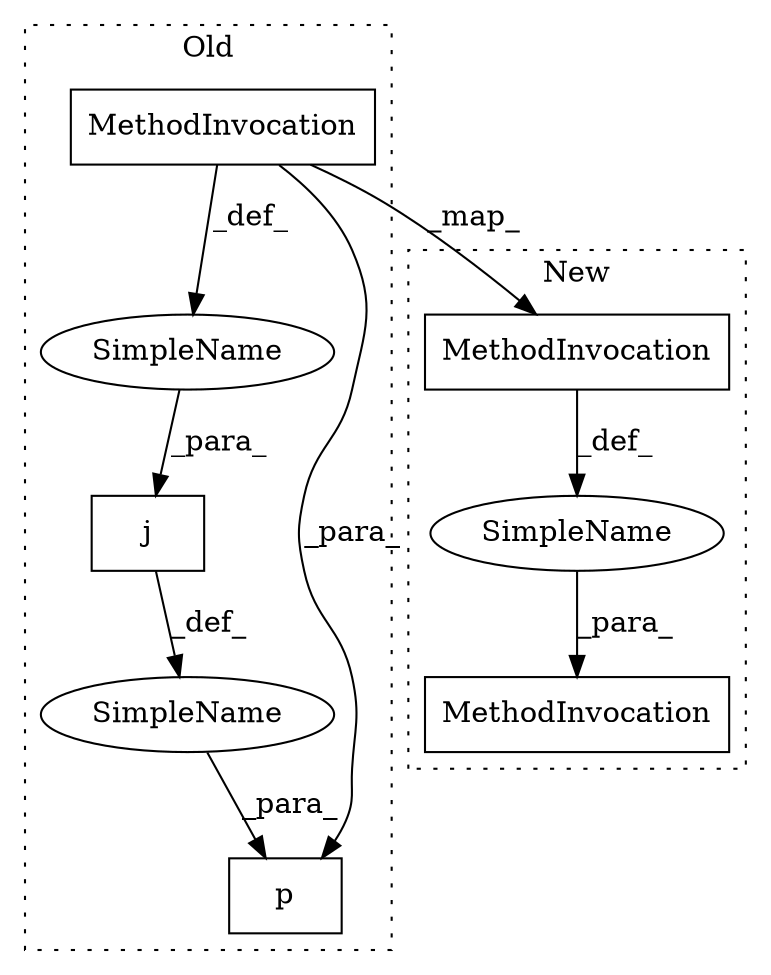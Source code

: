 digraph G {
subgraph cluster0 {
2 [label="MethodInvocation" a="32" s="11601,11606" l="4,1" shape="box"];
4 [label="SimpleName" a="42" s="" l="" shape="ellipse"];
6 [label="SimpleName" a="42" s="" l="" shape="ellipse"];
7 [label="j" a="106" s="11574" l="75" shape="box"];
8 [label="p" a="112" s="11560" l="14" shape="box"];
label = "Old";
style="dotted";
}
subgraph cluster1 {
1 [label="MethodInvocation" a="32" s="11207,11212" l="4,1" shape="box"];
3 [label="MethodInvocation" a="32" s="11192,11227" l="13,1" shape="box"];
5 [label="SimpleName" a="42" s="" l="" shape="ellipse"];
label = "New";
style="dotted";
}
1 -> 5 [label="_def_"];
2 -> 8 [label="_para_"];
2 -> 4 [label="_def_"];
2 -> 1 [label="_map_"];
4 -> 7 [label="_para_"];
5 -> 3 [label="_para_"];
6 -> 8 [label="_para_"];
7 -> 6 [label="_def_"];
}